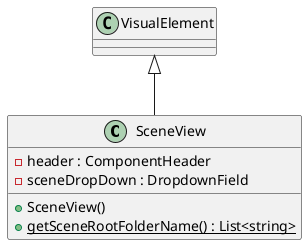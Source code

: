 @startuml
class SceneView {
    - header : ComponentHeader
    - sceneDropDown : DropdownField
    + SceneView()
    + {static} getSceneRootFolderName() : List<string>
}
VisualElement <|-- SceneView
@enduml
